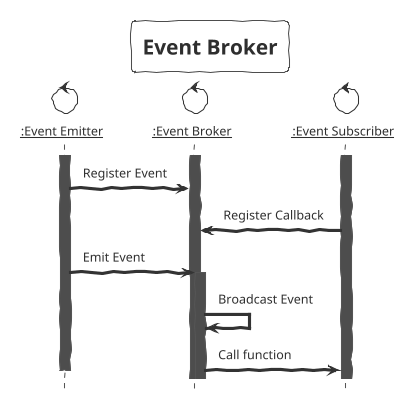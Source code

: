 @startuml Event Broker

title Event Broker

!theme sketchy-outline

hide footbox

control EventEmitter as "__:Event Emitter__"
control EventBroker as "__:Event Broker__"
control EventSubscriber as "__:Event Subscriber__"

activate EventEmitter
activate EventBroker
activate EventSubscriber

EventEmitter -> EventBroker: Register Event

EventSubscriber -> EventBroker: Register Callback

EventEmitter -> EventBroker: Emit Event

activate EventBroker
EventBroker -> EventBroker: Broadcast Event
EventBroker -> EventSubscriber: Call function

deactivate EventEmitter

@enduml